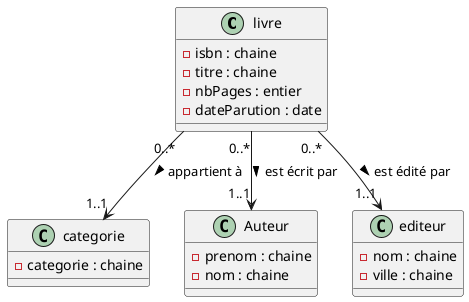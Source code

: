 @startuml
'https://plantuml.com/class-diagram
class livre
{
    -isbn : chaine
    -titre : chaine
    -nbPages : entier
    -dateParution : date
}
class categorie
{
    -categorie : chaine
}
class Auteur
{
    -prenom : chaine
    -nom : chaine
}
class editeur
{
    -nom : chaine
    -ville : chaine
}
livre "0..*" --> "1..1" Auteur : est écrit par >
livre "0..* "--> "1..1" editeur : est édité par >
livre "0..*" --> "1..1" categorie : appartient à >

@enduml